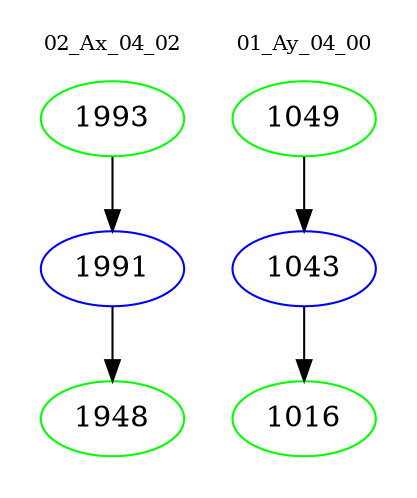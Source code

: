digraph{
subgraph cluster_0 {
color = white
label = "02_Ax_04_02";
fontsize=10;
T0_1993 [label="1993", color="green"]
T0_1993 -> T0_1991 [color="black"]
T0_1991 [label="1991", color="blue"]
T0_1991 -> T0_1948 [color="black"]
T0_1948 [label="1948", color="green"]
}
subgraph cluster_1 {
color = white
label = "01_Ay_04_00";
fontsize=10;
T1_1049 [label="1049", color="green"]
T1_1049 -> T1_1043 [color="black"]
T1_1043 [label="1043", color="blue"]
T1_1043 -> T1_1016 [color="black"]
T1_1016 [label="1016", color="green"]
}
}
